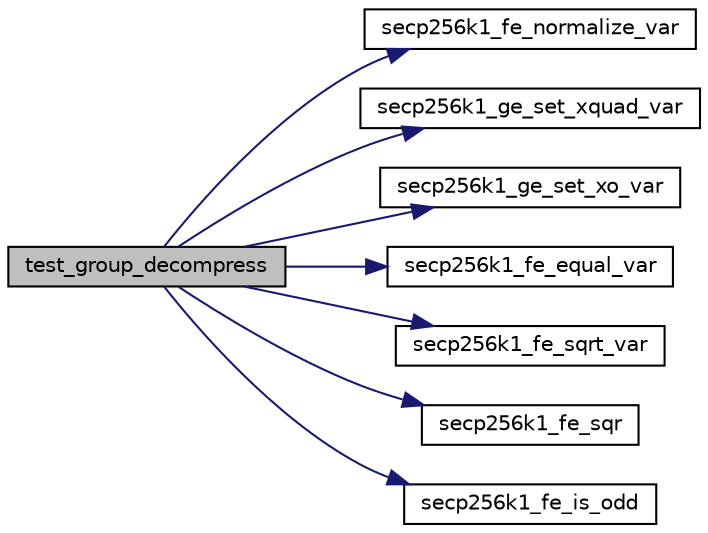 digraph "test_group_decompress"
{
  edge [fontname="Helvetica",fontsize="10",labelfontname="Helvetica",labelfontsize="10"];
  node [fontname="Helvetica",fontsize="10",shape=record];
  rankdir="LR";
  Node1735 [label="test_group_decompress",height=0.2,width=0.4,color="black", fillcolor="grey75", style="filled", fontcolor="black"];
  Node1735 -> Node1736 [color="midnightblue",fontsize="10",style="solid",fontname="Helvetica"];
  Node1736 [label="secp256k1_fe_normalize_var",height=0.2,width=0.4,color="black", fillcolor="white", style="filled",URL="$d5/d5a/field_8h.html#a2d45c987537eadb2923c93aa3af9db71",tooltip="Normalize a field element, without constant-time guarantee. "];
  Node1735 -> Node1737 [color="midnightblue",fontsize="10",style="solid",fontname="Helvetica"];
  Node1737 [label="secp256k1_ge_set_xquad_var",height=0.2,width=0.4,color="black", fillcolor="white", style="filled",URL="$d9/dd1/group_8h.html#a767d4255b822bcd84f84d9b440b3af86",tooltip="Set a group element (affine) equal to the point with the given X coordinate and a Y coordinate that i..."];
  Node1735 -> Node1738 [color="midnightblue",fontsize="10",style="solid",fontname="Helvetica"];
  Node1738 [label="secp256k1_ge_set_xo_var",height=0.2,width=0.4,color="black", fillcolor="white", style="filled",URL="$d9/dd1/group_8h.html#a3c3d9154b093bb4ed48ba55e4c28a0b5",tooltip="Set a group element (affine) equal to the point with the given X coordinate, and given oddness for Y..."];
  Node1735 -> Node1739 [color="midnightblue",fontsize="10",style="solid",fontname="Helvetica"];
  Node1739 [label="secp256k1_fe_equal_var",height=0.2,width=0.4,color="black", fillcolor="white", style="filled",URL="$d5/d5a/field_8h.html#a16ab4d0dd8bcb5da1b888288063014f3",tooltip="Compare two field elements. "];
  Node1735 -> Node1740 [color="midnightblue",fontsize="10",style="solid",fontname="Helvetica"];
  Node1740 [label="secp256k1_fe_sqrt_var",height=0.2,width=0.4,color="black", fillcolor="white", style="filled",URL="$d5/d5a/field_8h.html#adeed9551ce946187f98c5e3d789e9575",tooltip="If a has a square root, it is computed in r and 1 is returned. "];
  Node1735 -> Node1741 [color="midnightblue",fontsize="10",style="solid",fontname="Helvetica"];
  Node1741 [label="secp256k1_fe_sqr",height=0.2,width=0.4,color="black", fillcolor="white", style="filled",URL="$d5/d5a/field_8h.html#a6cbe550ca5eb35e683b1c8d68d8de26b",tooltip="Sets a field element to be the square of another. "];
  Node1735 -> Node1742 [color="midnightblue",fontsize="10",style="solid",fontname="Helvetica"];
  Node1742 [label="secp256k1_fe_is_odd",height=0.2,width=0.4,color="black", fillcolor="white", style="filled",URL="$d5/d5a/field_8h.html#a4657d3eea1cc59c7a20cc2d19663bf02",tooltip="Check the \"oddness\" of a field element. "];
}
